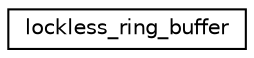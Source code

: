 digraph "Graphical Class Hierarchy"
{
  edge [fontname="Helvetica",fontsize="10",labelfontname="Helvetica",labelfontsize="10"];
  node [fontname="Helvetica",fontsize="10",shape=record];
  rankdir="LR";
  Node1 [label="lockless_ring_buffer",height=0.2,width=0.4,color="black", fillcolor="white", style="filled",URL="$classlockless__ring__buffer.html"];
}
